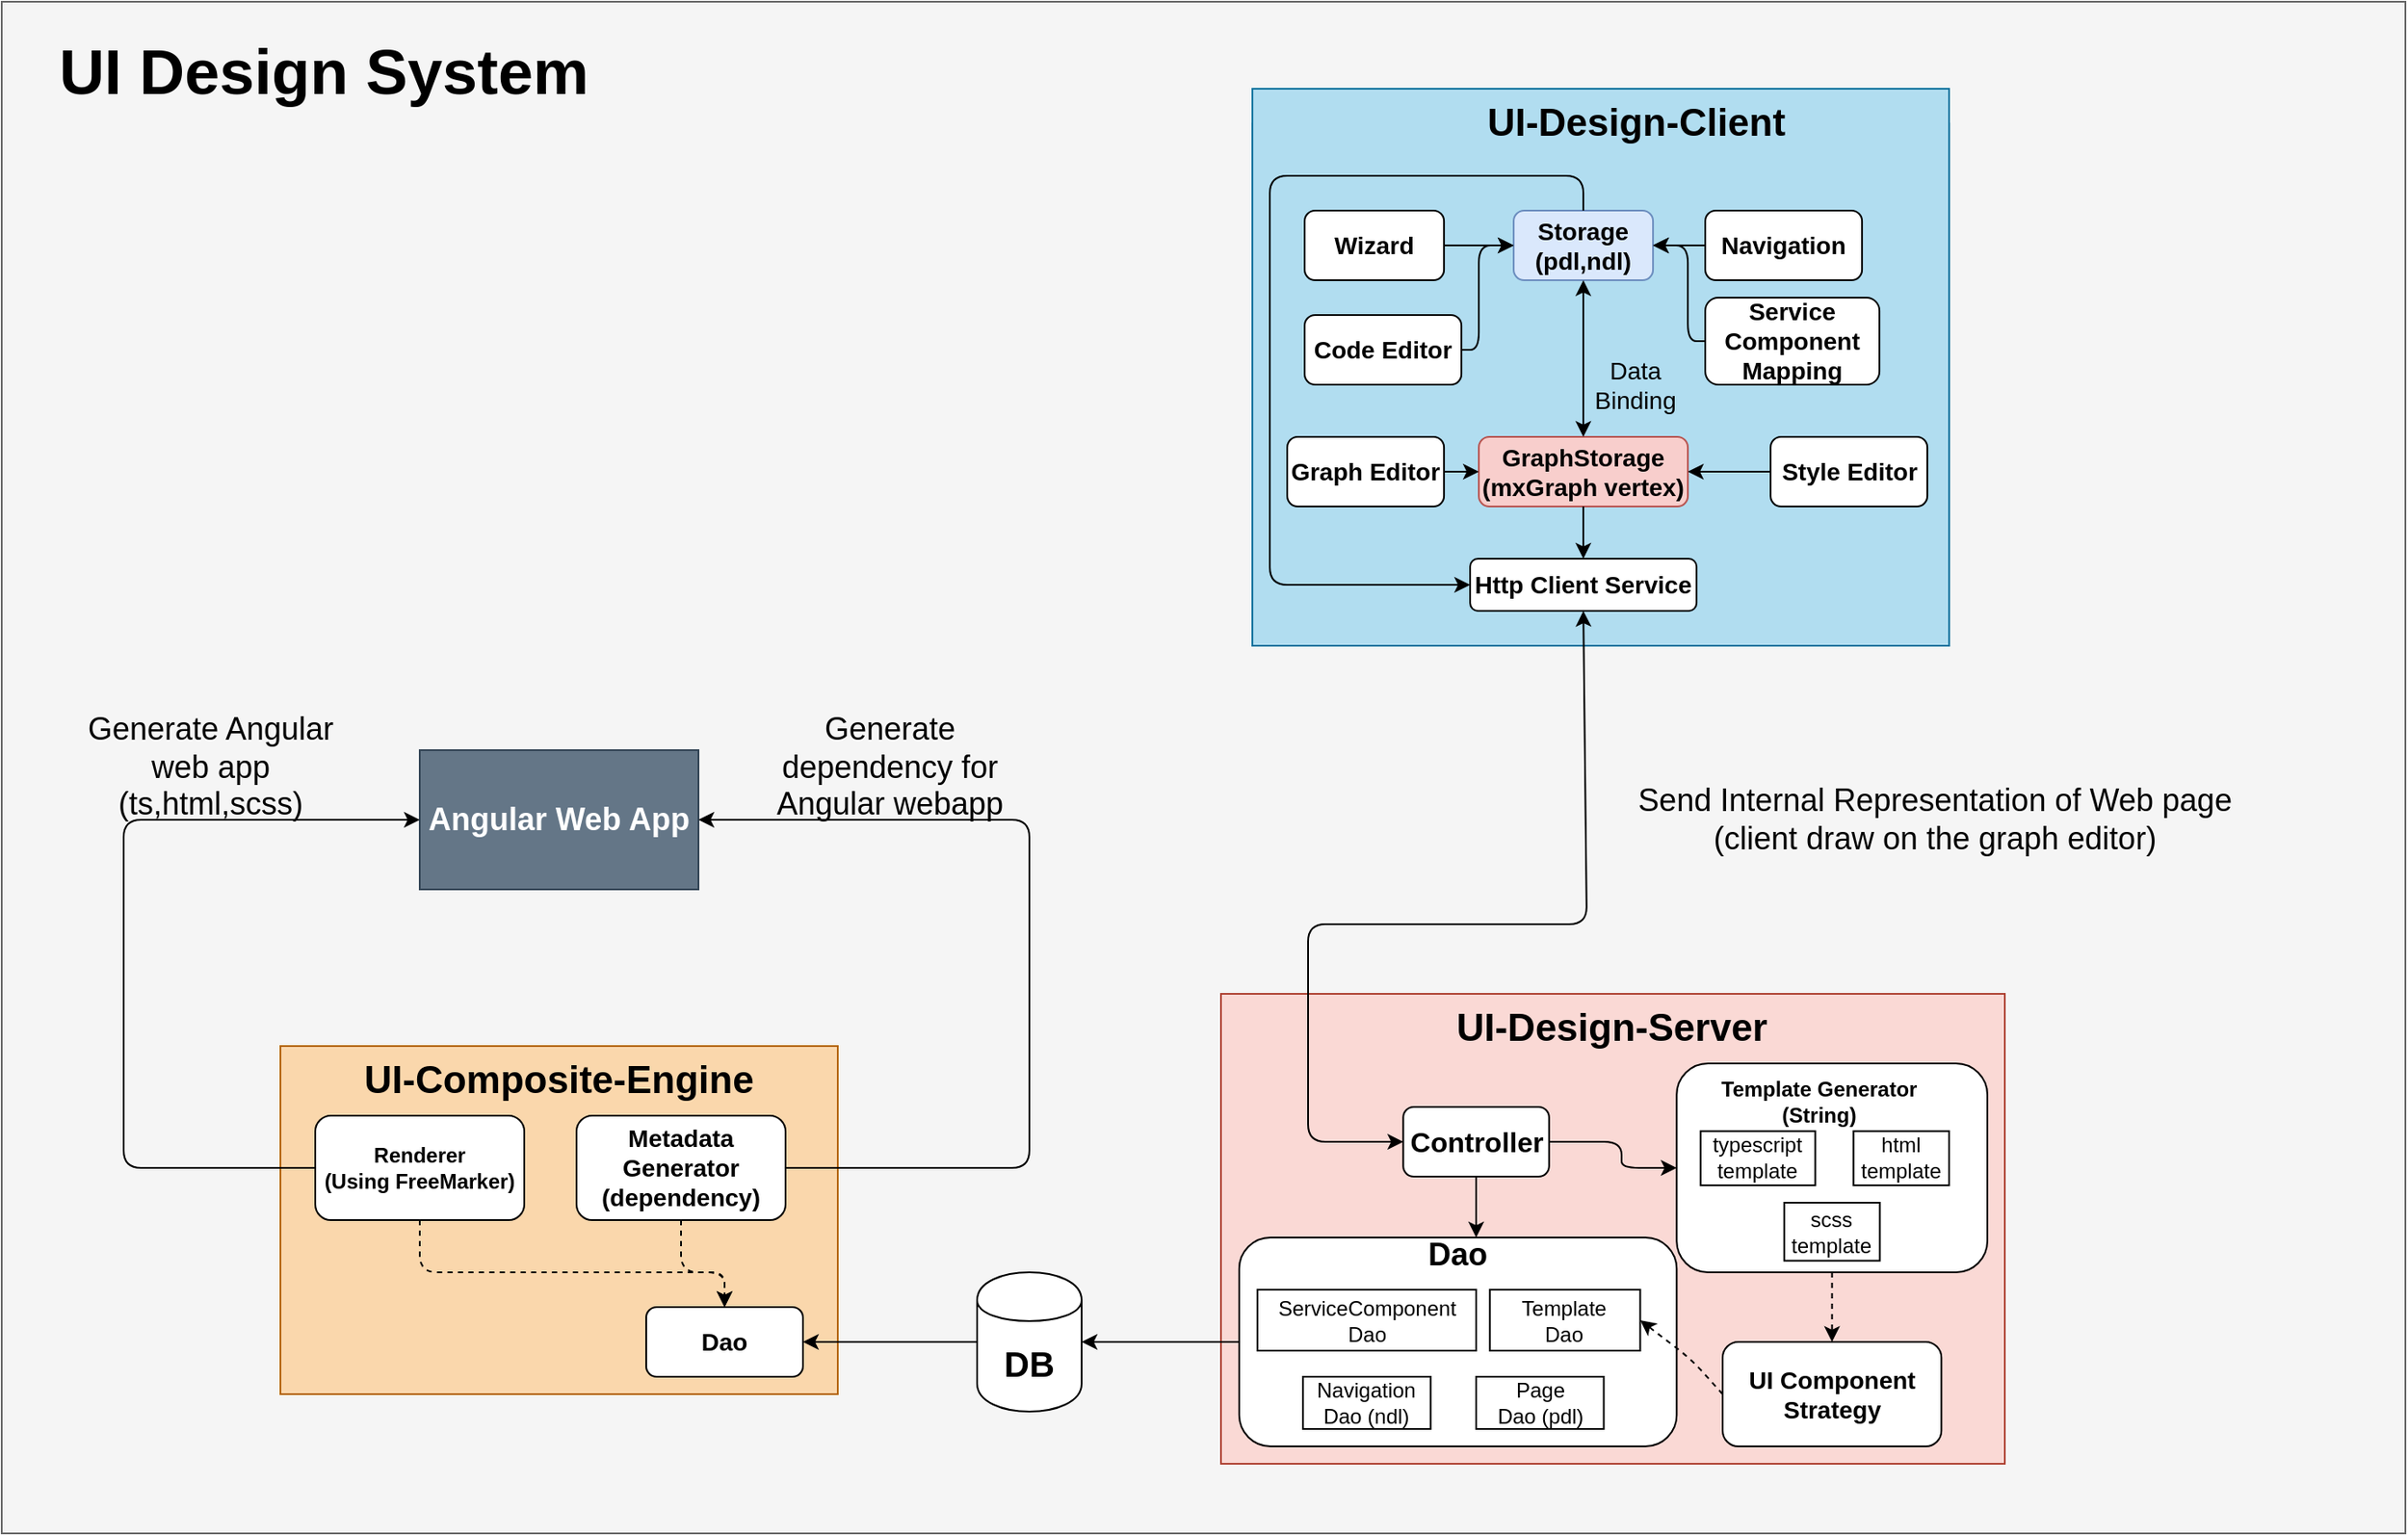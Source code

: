 <mxfile version="13.6.5">
    <diagram id="6hGFLwfOUW9BJ-s0fimq" name="Page-1">
        <mxGraphModel dx="2333" dy="2100" grid="1" gridSize="10" guides="1" tooltips="1" connect="1" arrows="1" fold="1" page="1" pageScale="1" pageWidth="827" pageHeight="1169" math="0" shadow="0">
            <root>
                <mxCell id="0"/>
                <mxCell id="1" parent="0"/>
                <mxCell id="84" value="" style="rounded=0;whiteSpace=wrap;html=1;fillColor=#f5f5f5;strokeColor=#666666;fontColor=#333333;" vertex="1" parent="1">
                    <mxGeometry x="-620" y="-90" width="1380" height="880" as="geometry"/>
                </mxCell>
                <mxCell id="33" value="" style="group;fillColor=#b1ddf0;strokeColor=#10739e;" parent="1" vertex="1" connectable="0">
                    <mxGeometry x="98.04" y="-20" width="400" height="300" as="geometry"/>
                </mxCell>
                <mxCell id="32" value="" style="group;fillColor=#b1ddf0;strokeColor=#10739e;" parent="33" vertex="1" connectable="0">
                    <mxGeometry width="400" height="300" as="geometry"/>
                </mxCell>
                <mxCell id="6" value="" style="rounded=0;whiteSpace=wrap;html=1;fillColor=#b1ddf0;strokeColor=#10739e;" parent="32" vertex="1">
                    <mxGeometry y="-20" width="400" height="320" as="geometry"/>
                </mxCell>
                <mxCell id="7" value="&lt;font size=&quot;1&quot;&gt;&lt;b style=&quot;font-size: 22px&quot;&gt;UI-Design-Client&lt;/b&gt;&lt;/font&gt;" style="text;html=1;strokeColor=none;fillColor=none;align=center;verticalAlign=middle;whiteSpace=wrap;rounded=0;" parent="32" vertex="1">
                    <mxGeometry x="128.75" y="-10" width="182.5" height="20" as="geometry"/>
                </mxCell>
                <mxCell id="8" value="&lt;font style=&quot;font-size: 14px&quot;&gt;&lt;b&gt;Wizard&lt;/b&gt;&lt;/font&gt;" style="rounded=1;whiteSpace=wrap;html=1;" parent="32" vertex="1">
                    <mxGeometry x="30" y="50" width="80" height="40" as="geometry"/>
                </mxCell>
                <mxCell id="9" value="&lt;font style=&quot;font-size: 14px&quot;&gt;&lt;b&gt;Storage&lt;br&gt;(pdl,ndl)&lt;/b&gt;&lt;/font&gt;" style="rounded=1;whiteSpace=wrap;html=1;fillColor=#dae8fc;strokeColor=#6c8ebf;" parent="32" vertex="1">
                    <mxGeometry x="150" y="50" width="80" height="40" as="geometry"/>
                </mxCell>
                <mxCell id="10" value="&lt;span style=&quot;font-size: 14px&quot;&gt;&lt;b&gt;GraphStorage&lt;br&gt;(mxGraph vertex)&lt;br&gt;&lt;/b&gt;&lt;/span&gt;" style="rounded=1;whiteSpace=wrap;html=1;fillColor=#f8cecc;strokeColor=#b85450;" parent="32" vertex="1">
                    <mxGeometry x="130" y="180" width="120" height="40" as="geometry"/>
                </mxCell>
                <mxCell id="12" value="" style="endArrow=classic;startArrow=classic;html=1;exitX=0.5;exitY=0;exitDx=0;exitDy=0;entryX=0.5;entryY=1;entryDx=0;entryDy=0;" parent="32" source="10" target="9" edge="1">
                    <mxGeometry width="50" height="50" relative="1" as="geometry">
                        <mxPoint x="240" y="160" as="sourcePoint"/>
                        <mxPoint x="290" y="110" as="targetPoint"/>
                    </mxGeometry>
                </mxCell>
                <mxCell id="13" value="&lt;b style=&quot;font-size: 14px&quot;&gt;Style Editor&lt;/b&gt;" style="rounded=1;whiteSpace=wrap;html=1;" parent="32" vertex="1">
                    <mxGeometry x="297.5" y="180" width="90" height="40" as="geometry"/>
                </mxCell>
                <mxCell id="15" value="" style="endArrow=classic;html=1;exitX=1;exitY=0.5;exitDx=0;exitDy=0;entryX=0;entryY=0.5;entryDx=0;entryDy=0;" parent="32" source="8" target="9" edge="1">
                    <mxGeometry width="50" height="50" relative="1" as="geometry">
                        <mxPoint x="240" y="160" as="sourcePoint"/>
                        <mxPoint x="290" y="110" as="targetPoint"/>
                    </mxGeometry>
                </mxCell>
                <mxCell id="17" value="" style="endArrow=classic;html=1;exitX=0;exitY=0.5;exitDx=0;exitDy=0;entryX=1;entryY=0.5;entryDx=0;entryDy=0;" parent="32" source="13" target="10" edge="1">
                    <mxGeometry width="50" height="50" relative="1" as="geometry">
                        <mxPoint x="240" y="160" as="sourcePoint"/>
                        <mxPoint x="290" y="110" as="targetPoint"/>
                    </mxGeometry>
                </mxCell>
                <mxCell id="18" value="&lt;span style=&quot;font-size: 14px&quot;&gt;&lt;b&gt;Navigation&lt;/b&gt;&lt;/span&gt;" style="rounded=1;whiteSpace=wrap;html=1;" parent="32" vertex="1">
                    <mxGeometry x="260" y="50" width="90" height="40" as="geometry"/>
                </mxCell>
                <mxCell id="19" value="" style="endArrow=classic;html=1;exitX=0;exitY=0.5;exitDx=0;exitDy=0;entryX=1;entryY=0.5;entryDx=0;entryDy=0;" parent="32" source="18" target="9" edge="1">
                    <mxGeometry width="50" height="50" relative="1" as="geometry">
                        <mxPoint x="240" y="160" as="sourcePoint"/>
                        <mxPoint x="290" y="110" as="targetPoint"/>
                    </mxGeometry>
                </mxCell>
                <mxCell id="21" value="&lt;font style=&quot;font-size: 14px&quot;&gt;&lt;b&gt;Service Component Mapping&lt;/b&gt;&lt;/font&gt;" style="rounded=1;whiteSpace=wrap;html=1;" parent="32" vertex="1">
                    <mxGeometry x="260" y="100" width="100" height="50" as="geometry"/>
                </mxCell>
                <mxCell id="22" value="" style="endArrow=classic;html=1;exitX=0;exitY=0.5;exitDx=0;exitDy=0;entryX=1;entryY=0.5;entryDx=0;entryDy=0;" parent="32" source="21" target="9" edge="1">
                    <mxGeometry width="50" height="50" relative="1" as="geometry">
                        <mxPoint x="240" y="160" as="sourcePoint"/>
                        <mxPoint x="290" y="110" as="targetPoint"/>
                        <Array as="points">
                            <mxPoint x="250" y="125"/>
                            <mxPoint x="250" y="70"/>
                        </Array>
                    </mxGeometry>
                </mxCell>
                <mxCell id="23" value="&lt;b style=&quot;font-size: 14px&quot;&gt;Code Editor&lt;/b&gt;" style="rounded=1;whiteSpace=wrap;html=1;" parent="32" vertex="1">
                    <mxGeometry x="30" y="110" width="90" height="40" as="geometry"/>
                </mxCell>
                <mxCell id="24" value="&lt;b style=&quot;font-size: 14px&quot;&gt;Graph Editor&lt;/b&gt;" style="rounded=1;whiteSpace=wrap;html=1;" parent="32" vertex="1">
                    <mxGeometry x="20" y="180" width="90" height="40" as="geometry"/>
                </mxCell>
                <mxCell id="25" value="" style="endArrow=classic;html=1;exitX=1;exitY=0.5;exitDx=0;exitDy=0;entryX=0;entryY=0.5;entryDx=0;entryDy=0;" parent="32" source="23" target="9" edge="1">
                    <mxGeometry width="50" height="50" relative="1" as="geometry">
                        <mxPoint x="240" y="160" as="sourcePoint"/>
                        <mxPoint x="290" y="110" as="targetPoint"/>
                        <Array as="points">
                            <mxPoint x="130" y="130"/>
                            <mxPoint x="130" y="70"/>
                        </Array>
                    </mxGeometry>
                </mxCell>
                <mxCell id="26" value="" style="endArrow=classic;html=1;exitX=1;exitY=0.5;exitDx=0;exitDy=0;entryX=0;entryY=0.5;entryDx=0;entryDy=0;" parent="32" source="24" target="10" edge="1">
                    <mxGeometry width="50" height="50" relative="1" as="geometry">
                        <mxPoint x="240" y="160" as="sourcePoint"/>
                        <mxPoint x="290" y="110" as="targetPoint"/>
                    </mxGeometry>
                </mxCell>
                <mxCell id="27" value="&lt;font style=&quot;font-size: 14px&quot;&gt;&lt;b&gt;Http Client Service&lt;/b&gt;&lt;/font&gt;" style="rounded=1;whiteSpace=wrap;html=1;" parent="32" vertex="1">
                    <mxGeometry x="125" y="250" width="130" height="30" as="geometry"/>
                </mxCell>
                <mxCell id="28" value="" style="endArrow=classic;html=1;exitX=0.5;exitY=0;exitDx=0;exitDy=0;entryX=0;entryY=0.5;entryDx=0;entryDy=0;" parent="32" source="9" target="27" edge="1">
                    <mxGeometry width="50" height="50" relative="1" as="geometry">
                        <mxPoint x="240" y="160" as="sourcePoint"/>
                        <mxPoint x="290" y="110" as="targetPoint"/>
                        <Array as="points">
                            <mxPoint x="190" y="30"/>
                            <mxPoint x="10" y="30"/>
                            <mxPoint x="10" y="265"/>
                        </Array>
                    </mxGeometry>
                </mxCell>
                <mxCell id="29" value="" style="endArrow=classic;html=1;exitX=0.5;exitY=1;exitDx=0;exitDy=0;entryX=0.5;entryY=0;entryDx=0;entryDy=0;" parent="32" source="10" target="27" edge="1">
                    <mxGeometry width="50" height="50" relative="1" as="geometry">
                        <mxPoint x="240" y="160" as="sourcePoint"/>
                        <mxPoint x="290" y="110" as="targetPoint"/>
                    </mxGeometry>
                </mxCell>
                <mxCell id="30" value="&lt;font style=&quot;font-size: 14px&quot;&gt;Data Binding&lt;/font&gt;" style="text;html=1;strokeColor=none;fillColor=none;align=center;verticalAlign=middle;whiteSpace=wrap;rounded=0;" parent="32" vertex="1">
                    <mxGeometry x="200" y="140" width="40" height="20" as="geometry"/>
                </mxCell>
                <mxCell id="61" value="" style="group;fillColor=#fad9d5;strokeColor=#ae4132;" parent="1" vertex="1" connectable="0">
                    <mxGeometry x="80" y="480" width="450" height="270" as="geometry"/>
                </mxCell>
                <mxCell id="34" value="" style="rounded=0;whiteSpace=wrap;html=1;fillColor=#fad9d5;strokeColor=#ae4132;" parent="61" vertex="1">
                    <mxGeometry width="450.0" height="270" as="geometry"/>
                </mxCell>
                <mxCell id="35" value="&lt;font size=&quot;1&quot;&gt;&lt;b style=&quot;font-size: 22px&quot;&gt;UI-Design-Server&lt;/b&gt;&lt;/font&gt;" style="text;html=1;strokeColor=none;fillColor=none;align=center;verticalAlign=middle;whiteSpace=wrap;rounded=0;" parent="61" vertex="1">
                    <mxGeometry x="124.273" y="10" width="201.453" height="20" as="geometry"/>
                </mxCell>
                <mxCell id="37" value="&lt;b&gt;&lt;font style=&quot;font-size: 16px&quot;&gt;Controller&lt;/font&gt;&lt;/b&gt;" style="rounded=1;whiteSpace=wrap;html=1;" parent="61" vertex="1">
                    <mxGeometry x="104.651" y="65" width="83.721" height="40" as="geometry"/>
                </mxCell>
                <mxCell id="40" value="&lt;font style=&quot;font-size: 14px&quot;&gt;&lt;b&gt;UI Component Strategy&lt;/b&gt;&lt;/font&gt;" style="rounded=1;whiteSpace=wrap;html=1;" parent="61" vertex="1">
                    <mxGeometry x="288.026" y="200" width="125.581" height="60" as="geometry"/>
                </mxCell>
                <mxCell id="49" value="" style="group" parent="61" vertex="1" connectable="0">
                    <mxGeometry x="261.63" y="40" width="178.37" height="120" as="geometry"/>
                </mxCell>
                <mxCell id="41" value="" style="rounded=1;whiteSpace=wrap;html=1;" parent="49" vertex="1">
                    <mxGeometry width="178.37" height="120" as="geometry"/>
                </mxCell>
                <mxCell id="42" value="&lt;b&gt;Template Generator&lt;br&gt;(String)&lt;br&gt;&lt;/b&gt;" style="text;html=1;strokeColor=none;fillColor=none;align=center;verticalAlign=middle;whiteSpace=wrap;rounded=0;" parent="49" vertex="1">
                    <mxGeometry x="20" y="11.11" width="122.7" height="22.22" as="geometry"/>
                </mxCell>
                <mxCell id="43" value="scss&lt;br&gt;template" style="rounded=0;whiteSpace=wrap;html=1;" parent="49" vertex="1">
                    <mxGeometry x="61.75" y="80" width="54.88" height="33.33" as="geometry"/>
                </mxCell>
                <mxCell id="44" value="typescript&lt;br&gt;template" style="rounded=0;whiteSpace=wrap;html=1;" parent="49" vertex="1">
                    <mxGeometry x="13.72" y="38.89" width="65.86" height="31.11" as="geometry"/>
                </mxCell>
                <mxCell id="47" value="html&lt;br&gt;template" style="rounded=0;whiteSpace=wrap;html=1;" parent="49" vertex="1">
                    <mxGeometry x="101.53" y="38.89" width="54.88" height="31.11" as="geometry"/>
                </mxCell>
                <mxCell id="50" value="" style="endArrow=classic;html=1;dashed=1;exitX=0.5;exitY=1;exitDx=0;exitDy=0;entryX=0.5;entryY=0;entryDx=0;entryDy=0;" parent="61" source="41" target="40" edge="1">
                    <mxGeometry width="50" height="50" relative="1" as="geometry">
                        <mxPoint x="356.86" y="130" as="sourcePoint"/>
                        <mxPoint x="356.86" y="200" as="targetPoint"/>
                    </mxGeometry>
                </mxCell>
                <mxCell id="58" value="" style="group" parent="61" vertex="1" connectable="0">
                    <mxGeometry x="10.465" y="140" width="251.163" height="120" as="geometry"/>
                </mxCell>
                <mxCell id="36" value="" style="rounded=1;whiteSpace=wrap;html=1;" parent="58" vertex="1">
                    <mxGeometry width="251.163" height="120" as="geometry"/>
                </mxCell>
                <mxCell id="38" value="&lt;font size=&quot;1&quot;&gt;&lt;b style=&quot;font-size: 18px&quot;&gt;Dao&lt;/b&gt;&lt;/font&gt;" style="text;html=1;strokeColor=none;fillColor=none;align=center;verticalAlign=middle;whiteSpace=wrap;rounded=0;" parent="58" vertex="1">
                    <mxGeometry x="104.651" width="41.86" height="20" as="geometry"/>
                </mxCell>
                <mxCell id="53" value="ServiceComponent&lt;br&gt;Dao" style="rounded=0;whiteSpace=wrap;html=1;" parent="58" vertex="1">
                    <mxGeometry x="10.465" y="30" width="125.581" height="35" as="geometry"/>
                </mxCell>
                <mxCell id="55" value="Template&lt;br&gt;Dao" style="rounded=0;whiteSpace=wrap;html=1;" parent="58" vertex="1">
                    <mxGeometry x="143.895" y="30" width="86.337" height="35" as="geometry"/>
                </mxCell>
                <mxCell id="56" value="Page&lt;br&gt;Dao (pdl)" style="rounded=0;whiteSpace=wrap;html=1;" parent="58" vertex="1">
                    <mxGeometry x="136.047" y="80" width="73.256" height="30" as="geometry"/>
                </mxCell>
                <mxCell id="57" value="Navigation&lt;br&gt;Dao (ndl)" style="rounded=0;whiteSpace=wrap;html=1;" parent="58" vertex="1">
                    <mxGeometry x="36.628" y="80" width="73.256" height="30" as="geometry"/>
                </mxCell>
                <mxCell id="59" value="" style="endArrow=classic;html=1;exitX=0.5;exitY=1;exitDx=0;exitDy=0;entryX=0.75;entryY=0;entryDx=0;entryDy=0;" parent="61" source="37" target="38" edge="1">
                    <mxGeometry width="50" height="50" relative="1" as="geometry">
                        <mxPoint x="240.698" y="60" as="sourcePoint"/>
                        <mxPoint x="293.023" y="10" as="targetPoint"/>
                    </mxGeometry>
                </mxCell>
                <mxCell id="60" value="" style="endArrow=classic;html=1;exitX=1;exitY=0.5;exitDx=0;exitDy=0;entryX=0;entryY=0.5;entryDx=0;entryDy=0;" parent="61" source="37" target="41" edge="1">
                    <mxGeometry width="50" height="50" relative="1" as="geometry">
                        <mxPoint x="240.698" y="60" as="sourcePoint"/>
                        <mxPoint x="293.023" y="10" as="targetPoint"/>
                        <Array as="points">
                            <mxPoint x="230" y="85"/>
                            <mxPoint x="230" y="100"/>
                        </Array>
                    </mxGeometry>
                </mxCell>
                <mxCell id="82" value="" style="endArrow=classic;html=1;exitX=0;exitY=0.5;exitDx=0;exitDy=0;entryX=1;entryY=0.5;entryDx=0;entryDy=0;dashed=1;" edge="1" parent="61" source="40" target="55">
                    <mxGeometry width="50" height="50" relative="1" as="geometry">
                        <mxPoint x="80" y="-10" as="sourcePoint"/>
                        <mxPoint x="130" y="-60" as="targetPoint"/>
                        <Array as="points">
                            <mxPoint x="270" y="210"/>
                        </Array>
                    </mxGeometry>
                </mxCell>
                <mxCell id="62" value="" style="endArrow=classic;html=1;exitX=0.5;exitY=1;exitDx=0;exitDy=0;entryX=0;entryY=0.5;entryDx=0;entryDy=0;startArrow=classic;startFill=1;" parent="1" source="27" target="37" edge="1">
                    <mxGeometry width="50" height="50" relative="1" as="geometry">
                        <mxPoint x="260" y="490" as="sourcePoint"/>
                        <mxPoint x="310" y="440" as="targetPoint"/>
                        <Array as="points">
                            <mxPoint x="290" y="440"/>
                            <mxPoint x="130" y="440"/>
                            <mxPoint x="130" y="565"/>
                        </Array>
                    </mxGeometry>
                </mxCell>
                <mxCell id="63" value="&lt;font style=&quot;font-size: 20px&quot;&gt;&lt;b&gt;DB&lt;/b&gt;&lt;/font&gt;" style="shape=cylinder;whiteSpace=wrap;html=1;boundedLbl=1;backgroundOutline=1;" parent="1" vertex="1">
                    <mxGeometry x="-60" y="640" width="60" height="80" as="geometry"/>
                </mxCell>
                <mxCell id="64" value="" style="endArrow=classic;html=1;exitX=0;exitY=0.5;exitDx=0;exitDy=0;entryX=1;entryY=0.5;entryDx=0;entryDy=0;" parent="1" source="36" target="63" edge="1">
                    <mxGeometry width="50" height="50" relative="1" as="geometry">
                        <mxPoint x="320" y="530" as="sourcePoint"/>
                        <mxPoint x="370" y="480" as="targetPoint"/>
                    </mxGeometry>
                </mxCell>
                <mxCell id="72" value="&lt;font style=&quot;font-size: 18px&quot;&gt;&lt;b&gt;Angular Web App&lt;/b&gt;&lt;/font&gt;" style="rounded=0;whiteSpace=wrap;html=1;fillColor=#647687;strokeColor=#314354;fontColor=#ffffff;" parent="1" vertex="1">
                    <mxGeometry x="-380" y="340" width="160" height="80" as="geometry"/>
                </mxCell>
                <mxCell id="77" value="" style="group" parent="1" vertex="1" connectable="0">
                    <mxGeometry x="-460" y="510" width="320" height="200" as="geometry"/>
                </mxCell>
                <mxCell id="65" value="" style="rounded=0;whiteSpace=wrap;html=1;fillColor=#fad7ac;strokeColor=#b46504;" parent="77" vertex="1">
                    <mxGeometry width="320" height="200" as="geometry"/>
                </mxCell>
                <mxCell id="66" value="&lt;font style=&quot;font-size: 22px&quot;&gt;&lt;b&gt;UI-Composite-Engine&lt;/b&gt;&lt;/font&gt;" style="text;html=1;strokeColor=none;fillColor=none;align=center;verticalAlign=middle;whiteSpace=wrap;rounded=0;" parent="77" vertex="1">
                    <mxGeometry x="45" y="10" width="230" height="20" as="geometry"/>
                </mxCell>
                <mxCell id="67" value="&lt;font style=&quot;font-size: 14px&quot;&gt;&lt;b&gt;Metadata&lt;br&gt;Generator (dependency)&lt;/b&gt;&lt;/font&gt;" style="rounded=1;whiteSpace=wrap;html=1;" parent="77" vertex="1">
                    <mxGeometry x="170" y="40" width="120" height="60" as="geometry"/>
                </mxCell>
                <mxCell id="68" value="&lt;font style=&quot;font-size: 14px&quot;&gt;&lt;b&gt;Dao&lt;/b&gt;&lt;/font&gt;" style="rounded=1;whiteSpace=wrap;html=1;" parent="77" vertex="1">
                    <mxGeometry x="210" y="150" width="90" height="40" as="geometry"/>
                </mxCell>
                <mxCell id="71" value="&lt;font&gt;&lt;b&gt;&lt;font style=&quot;font-size: 12px&quot;&gt;Renderer&lt;br&gt;(Using FreeMarker)&lt;/font&gt;&lt;br&gt;&lt;/b&gt;&lt;/font&gt;" style="rounded=1;whiteSpace=wrap;html=1;" parent="77" vertex="1">
                    <mxGeometry x="20" y="40" width="120" height="60" as="geometry"/>
                </mxCell>
                <mxCell id="75" value="" style="endArrow=classic;html=1;exitX=0.5;exitY=1;exitDx=0;exitDy=0;entryX=0.5;entryY=0;entryDx=0;entryDy=0;dashed=1;" parent="77" source="71" target="68" edge="1">
                    <mxGeometry width="50" height="50" relative="1" as="geometry">
                        <mxPoint x="250" y="40" as="sourcePoint"/>
                        <mxPoint x="300" y="-10" as="targetPoint"/>
                        <Array as="points">
                            <mxPoint x="80" y="130"/>
                            <mxPoint x="255" y="130"/>
                        </Array>
                    </mxGeometry>
                </mxCell>
                <mxCell id="76" value="" style="endArrow=classic;html=1;exitX=0.5;exitY=1;exitDx=0;exitDy=0;entryX=0.5;entryY=0;entryDx=0;entryDy=0;dashed=1;" parent="77" source="67" target="68" edge="1">
                    <mxGeometry width="50" height="50" relative="1" as="geometry">
                        <mxPoint x="250" y="40" as="sourcePoint"/>
                        <mxPoint x="300" y="-10" as="targetPoint"/>
                        <Array as="points">
                            <mxPoint x="230" y="130"/>
                            <mxPoint x="255" y="130"/>
                        </Array>
                    </mxGeometry>
                </mxCell>
                <mxCell id="70" value="" style="endArrow=classic;html=1;exitX=0;exitY=0.5;exitDx=0;exitDy=0;entryX=1;entryY=0.5;entryDx=0;entryDy=0;" parent="1" source="63" target="68" edge="1">
                    <mxGeometry width="50" height="50" relative="1" as="geometry">
                        <mxPoint x="-190" y="490" as="sourcePoint"/>
                        <mxPoint x="-140" y="440" as="targetPoint"/>
                        <Array as="points"/>
                    </mxGeometry>
                </mxCell>
                <mxCell id="73" value="" style="endArrow=classic;html=1;exitX=0;exitY=0.5;exitDx=0;exitDy=0;entryX=0;entryY=0.5;entryDx=0;entryDy=0;" parent="1" source="71" target="72" edge="1">
                    <mxGeometry width="50" height="50" relative="1" as="geometry">
                        <mxPoint x="-120" y="450" as="sourcePoint"/>
                        <mxPoint x="-70" y="400" as="targetPoint"/>
                        <Array as="points">
                            <mxPoint x="-550" y="580"/>
                            <mxPoint x="-550" y="510"/>
                            <mxPoint x="-550" y="380"/>
                        </Array>
                    </mxGeometry>
                </mxCell>
                <mxCell id="74" value="" style="endArrow=classic;html=1;exitX=1;exitY=0.5;exitDx=0;exitDy=0;entryX=1;entryY=0.5;entryDx=0;entryDy=0;" parent="1" source="67" target="72" edge="1">
                    <mxGeometry width="50" height="50" relative="1" as="geometry">
                        <mxPoint x="-130" y="450" as="sourcePoint"/>
                        <mxPoint x="-80" y="400" as="targetPoint"/>
                        <Array as="points">
                            <mxPoint x="-30" y="580"/>
                            <mxPoint x="-30" y="380"/>
                        </Array>
                    </mxGeometry>
                </mxCell>
                <mxCell id="78" value="&lt;font style=&quot;font-size: 18px&quot;&gt;Generate dependency for Angular webapp&lt;/font&gt;" style="text;html=1;strokeColor=none;fillColor=none;align=center;verticalAlign=middle;whiteSpace=wrap;rounded=0;" vertex="1" parent="1">
                    <mxGeometry x="-190" y="340" width="160" height="20" as="geometry"/>
                </mxCell>
                <mxCell id="80" style="edgeStyle=orthogonalEdgeStyle;rounded=0;orthogonalLoop=1;jettySize=auto;html=1;exitX=0.5;exitY=1;exitDx=0;exitDy=0;" edge="1" parent="1" source="78" target="78">
                    <mxGeometry relative="1" as="geometry"/>
                </mxCell>
                <mxCell id="81" value="&lt;font style=&quot;font-size: 18px&quot;&gt;Generate Angular web app&lt;br&gt;(ts,html,scss)&lt;/font&gt;" style="text;html=1;strokeColor=none;fillColor=none;align=center;verticalAlign=middle;whiteSpace=wrap;rounded=0;" vertex="1" parent="1">
                    <mxGeometry x="-580" y="340" width="160" height="20" as="geometry"/>
                </mxCell>
                <mxCell id="83" value="&lt;font style=&quot;font-size: 18px&quot;&gt;Send Internal Representation of Web page &lt;br&gt;(client draw on the graph editor)&lt;/font&gt;" style="text;html=1;strokeColor=none;fillColor=none;align=center;verticalAlign=middle;whiteSpace=wrap;rounded=0;" vertex="1" parent="1">
                    <mxGeometry x="280" y="370" width="420" height="20" as="geometry"/>
                </mxCell>
                <mxCell id="85" value="&lt;b&gt;&lt;font style=&quot;font-size: 36px&quot;&gt;UI Design System&lt;/font&gt;&lt;/b&gt;" style="text;html=1;strokeColor=none;fillColor=none;align=center;verticalAlign=middle;whiteSpace=wrap;rounded=0;" vertex="1" parent="1">
                    <mxGeometry x="-590" y="-60" width="310" height="20" as="geometry"/>
                </mxCell>
            </root>
        </mxGraphModel>
    </diagram>
</mxfile>